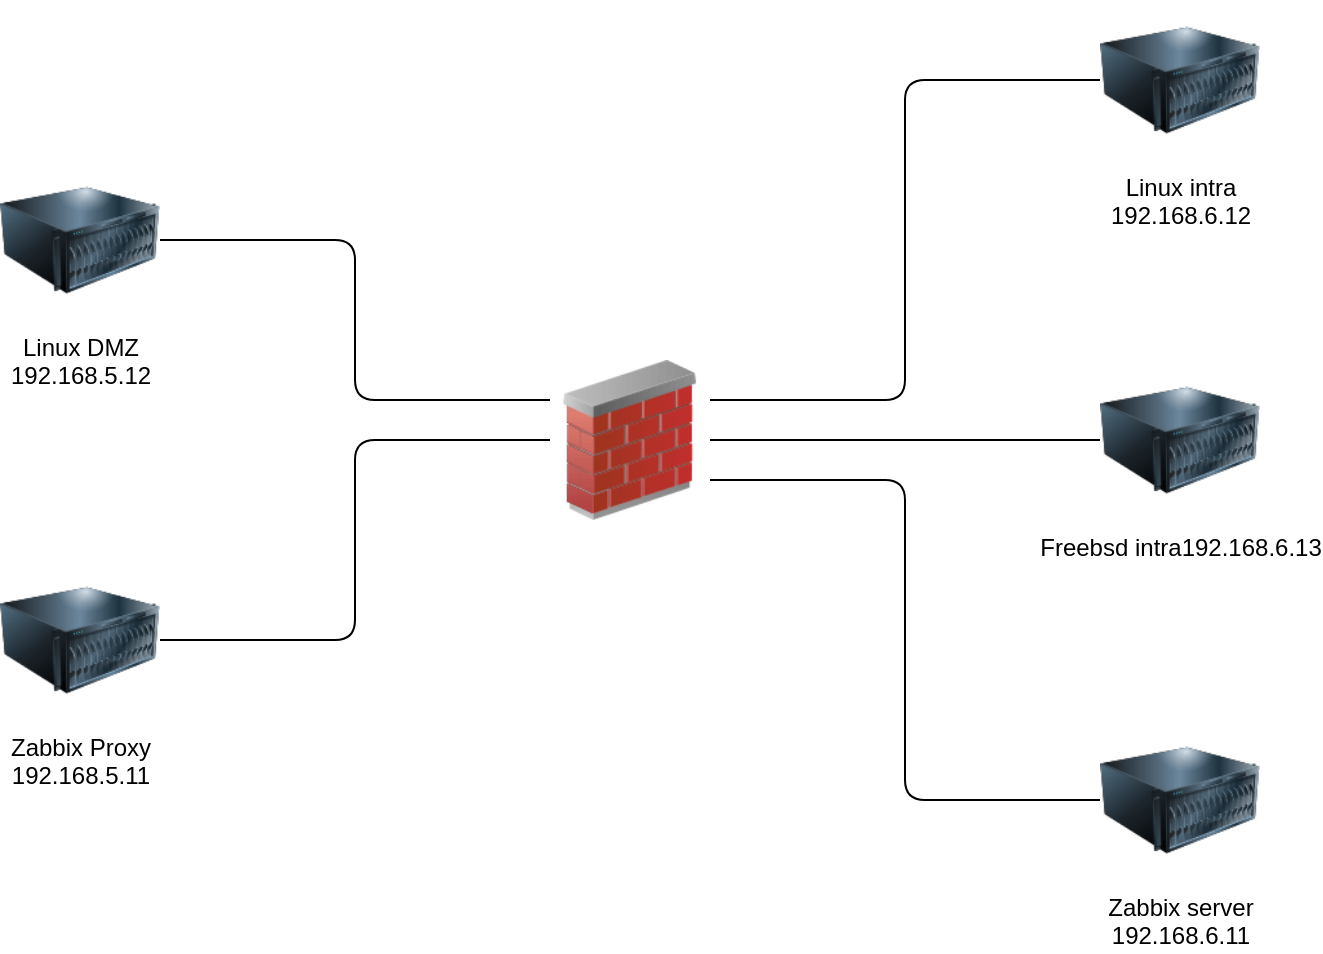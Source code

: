 <mxfile version="14.8.3" type="device"><diagram id="qo3gkpDwg7KTM3Q-0Kn-" name="Page-1"><mxGraphModel dx="1422" dy="763" grid="1" gridSize="10" guides="1" tooltips="1" connect="1" arrows="1" fold="1" page="1" pageScale="1" pageWidth="850" pageHeight="1100" math="0" shadow="0"><root><mxCell id="0"/><mxCell id="1" parent="0"/><mxCell id="Cci6v90qVokwxO2soblS-10" style="edgeStyle=orthogonalEdgeStyle;rounded=1;orthogonalLoop=1;jettySize=auto;html=1;exitX=1;exitY=0.25;exitDx=0;exitDy=0;entryX=0;entryY=0.5;entryDx=0;entryDy=0;endArrow=none;endFill=0;" edge="1" parent="1" source="Cci6v90qVokwxO2soblS-1" target="Cci6v90qVokwxO2soblS-5"><mxGeometry relative="1" as="geometry"/></mxCell><mxCell id="Cci6v90qVokwxO2soblS-1" value="" style="image;html=1;image=img/lib/clip_art/networking/Firewall_02_128x128.png" vertex="1" parent="1"><mxGeometry x="385" y="310" width="80" height="80" as="geometry"/></mxCell><mxCell id="Cci6v90qVokwxO2soblS-8" style="edgeStyle=orthogonalEdgeStyle;rounded=1;orthogonalLoop=1;jettySize=auto;html=1;exitX=1;exitY=0.5;exitDx=0;exitDy=0;endArrow=none;endFill=0;entryX=0;entryY=0.25;entryDx=0;entryDy=0;" edge="1" parent="1" source="Cci6v90qVokwxO2soblS-3" target="Cci6v90qVokwxO2soblS-1"><mxGeometry relative="1" as="geometry"/></mxCell><mxCell id="Cci6v90qVokwxO2soblS-3" value="&lt;div&gt;Linux DMZ&lt;/div&gt;&lt;div&gt;192.168.5.12&lt;br&gt;&lt;/div&gt;" style="image;html=1;image=img/lib/clip_art/computers/Server_128x128.png" vertex="1" parent="1"><mxGeometry x="110" y="210" width="80" height="80" as="geometry"/></mxCell><mxCell id="Cci6v90qVokwxO2soblS-9" style="edgeStyle=orthogonalEdgeStyle;rounded=1;orthogonalLoop=1;jettySize=auto;html=1;exitX=1;exitY=0.5;exitDx=0;exitDy=0;endArrow=none;endFill=0;entryX=0;entryY=0.5;entryDx=0;entryDy=0;" edge="1" parent="1" source="Cci6v90qVokwxO2soblS-4" target="Cci6v90qVokwxO2soblS-1"><mxGeometry relative="1" as="geometry"/></mxCell><mxCell id="Cci6v90qVokwxO2soblS-4" value="&lt;div&gt;Zabbix Proxy&lt;/div&gt;&lt;div&gt;192.168.5.11&lt;br&gt;&lt;/div&gt;" style="image;html=1;image=img/lib/clip_art/computers/Server_128x128.png" vertex="1" parent="1"><mxGeometry x="110" y="410" width="80" height="80" as="geometry"/></mxCell><mxCell id="Cci6v90qVokwxO2soblS-5" value="&lt;div&gt;Linux intra&lt;/div&gt;&lt;div&gt;192.168.6.12&lt;br&gt;&lt;/div&gt;" style="image;html=1;image=img/lib/clip_art/computers/Server_128x128.png" vertex="1" parent="1"><mxGeometry x="660" y="130" width="80" height="80" as="geometry"/></mxCell><mxCell id="Cci6v90qVokwxO2soblS-11" style="edgeStyle=orthogonalEdgeStyle;rounded=1;orthogonalLoop=1;jettySize=auto;html=1;exitX=0;exitY=0.5;exitDx=0;exitDy=0;endArrow=none;endFill=0;" edge="1" parent="1" source="Cci6v90qVokwxO2soblS-6" target="Cci6v90qVokwxO2soblS-1"><mxGeometry relative="1" as="geometry"/></mxCell><mxCell id="Cci6v90qVokwxO2soblS-6" value="&lt;div&gt;Freebsd intra192.168.6.13&lt;/div&gt;" style="image;html=1;image=img/lib/clip_art/computers/Server_128x128.png" vertex="1" parent="1"><mxGeometry x="660" y="310" width="80" height="80" as="geometry"/></mxCell><mxCell id="Cci6v90qVokwxO2soblS-12" style="edgeStyle=orthogonalEdgeStyle;rounded=1;orthogonalLoop=1;jettySize=auto;html=1;exitX=0;exitY=0.5;exitDx=0;exitDy=0;entryX=1;entryY=0.75;entryDx=0;entryDy=0;endArrow=none;endFill=0;" edge="1" parent="1" source="Cci6v90qVokwxO2soblS-7" target="Cci6v90qVokwxO2soblS-1"><mxGeometry relative="1" as="geometry"/></mxCell><mxCell id="Cci6v90qVokwxO2soblS-7" value="&lt;div&gt;Zabbix server&lt;/div&gt;&lt;div&gt;192.168.6.11&lt;br&gt;&lt;/div&gt;" style="image;html=1;image=img/lib/clip_art/computers/Server_128x128.png" vertex="1" parent="1"><mxGeometry x="660" y="490" width="80" height="80" as="geometry"/></mxCell></root></mxGraphModel></diagram></mxfile>